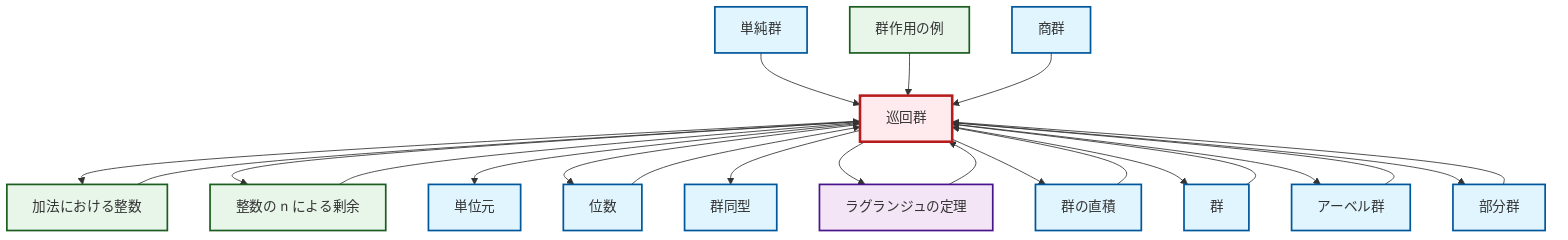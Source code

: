 graph TD
    classDef definition fill:#e1f5fe,stroke:#01579b,stroke-width:2px
    classDef theorem fill:#f3e5f5,stroke:#4a148c,stroke-width:2px
    classDef axiom fill:#fff3e0,stroke:#e65100,stroke-width:2px
    classDef example fill:#e8f5e9,stroke:#1b5e20,stroke-width:2px
    classDef current fill:#ffebee,stroke:#b71c1c,stroke-width:3px
    ex-group-action-examples["群作用の例"]:::example
    ex-quotient-integers-mod-n["整数の n による剰余"]:::example
    ex-integers-addition["加法における整数"]:::example
    def-identity-element["単位元"]:::definition
    def-direct-product["群の直積"]:::definition
    def-subgroup["部分群"]:::definition
    def-simple-group["単純群"]:::definition
    def-quotient-group["商群"]:::definition
    def-cyclic-group["巡回群"]:::definition
    def-order["位数"]:::definition
    def-abelian-group["アーベル群"]:::definition
    thm-lagrange["ラグランジュの定理"]:::theorem
    def-isomorphism["群同型"]:::definition
    def-group["群"]:::definition
    ex-quotient-integers-mod-n --> def-cyclic-group
    def-cyclic-group --> ex-integers-addition
    def-group --> def-cyclic-group
    def-cyclic-group --> ex-quotient-integers-mod-n
    def-cyclic-group --> def-identity-element
    ex-integers-addition --> def-cyclic-group
    def-cyclic-group --> def-order
    def-subgroup --> def-cyclic-group
    def-abelian-group --> def-cyclic-group
    def-simple-group --> def-cyclic-group
    def-cyclic-group --> def-isomorphism
    def-cyclic-group --> thm-lagrange
    def-cyclic-group --> def-direct-product
    def-order --> def-cyclic-group
    def-cyclic-group --> def-group
    def-direct-product --> def-cyclic-group
    def-cyclic-group --> def-abelian-group
    ex-group-action-examples --> def-cyclic-group
    thm-lagrange --> def-cyclic-group
    def-cyclic-group --> def-subgroup
    def-quotient-group --> def-cyclic-group
    class def-cyclic-group current